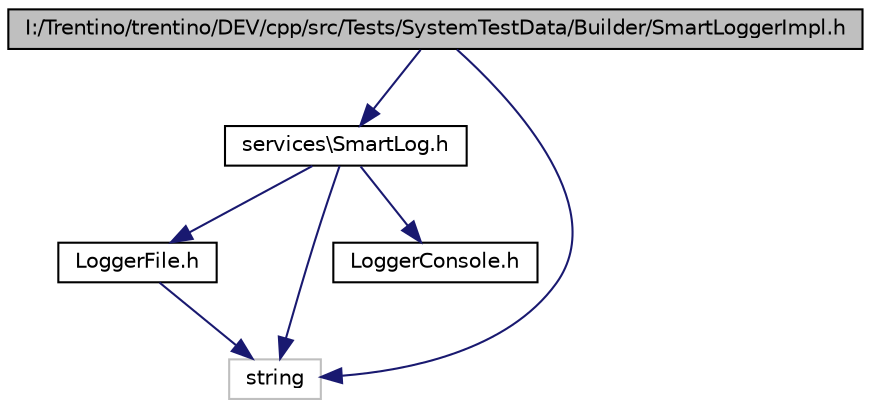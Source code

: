 digraph G
{
  edge [fontname="Helvetica",fontsize="10",labelfontname="Helvetica",labelfontsize="10"];
  node [fontname="Helvetica",fontsize="10",shape=record];
  Node1 [label="I:/Trentino/trentino/DEV/cpp/src/Tests/SystemTestData/Builder/SmartLoggerImpl.h",height=0.2,width=0.4,color="black", fillcolor="grey75", style="filled" fontcolor="black"];
  Node1 -> Node2 [color="midnightblue",fontsize="10",style="solid",fontname="Helvetica"];
  Node2 [label="services\\SmartLog.h",height=0.2,width=0.4,color="black", fillcolor="white", style="filled",URL="$services_2_smart_log_8h.html"];
  Node2 -> Node3 [color="midnightblue",fontsize="10",style="solid",fontname="Helvetica"];
  Node3 [label="LoggerFile.h",height=0.2,width=0.4,color="black", fillcolor="white", style="filled",URL="$services_2_logger_file_8h.html"];
  Node3 -> Node4 [color="midnightblue",fontsize="10",style="solid",fontname="Helvetica"];
  Node4 [label="string",height=0.2,width=0.4,color="grey75", fillcolor="white", style="filled"];
  Node2 -> Node5 [color="midnightblue",fontsize="10",style="solid",fontname="Helvetica"];
  Node5 [label="LoggerConsole.h",height=0.2,width=0.4,color="black", fillcolor="white", style="filled",URL="$services_2_logger_console_8h.html"];
  Node2 -> Node4 [color="midnightblue",fontsize="10",style="solid",fontname="Helvetica"];
  Node1 -> Node4 [color="midnightblue",fontsize="10",style="solid",fontname="Helvetica"];
}
